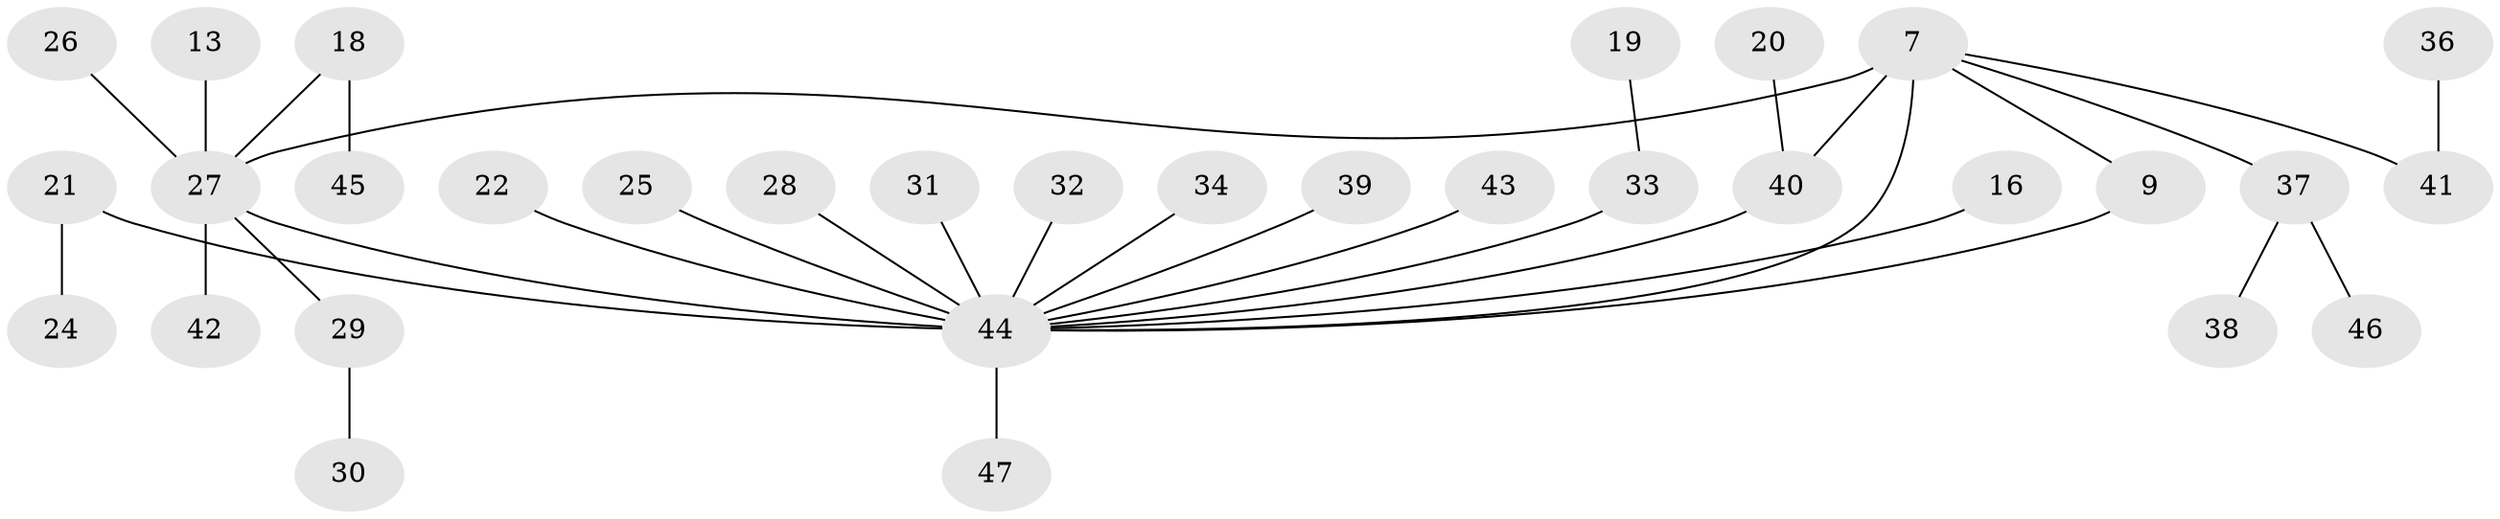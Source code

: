 // original degree distribution, {5: 0.0851063829787234, 6: 0.0425531914893617, 8: 0.0425531914893617, 2: 0.1702127659574468, 7: 0.02127659574468085, 4: 0.02127659574468085, 3: 0.0851063829787234, 1: 0.5319148936170213}
// Generated by graph-tools (version 1.1) at 2025/58/03/04/25 21:58:09]
// undirected, 32 vertices, 34 edges
graph export_dot {
graph [start="1"]
  node [color=gray90,style=filled];
  7 [super="+4"];
  9;
  13;
  16;
  18;
  19;
  20;
  21;
  22;
  24;
  25;
  26;
  27 [super="+2+5"];
  28;
  29;
  30;
  31;
  32;
  33 [super="+17"];
  34;
  36;
  37 [super="+11+12"];
  38;
  39;
  40 [super="+8"];
  41 [super="+35"];
  42 [super="+6"];
  43;
  44 [super="+23+10"];
  45;
  46;
  47;
  7 -- 9 [weight=2];
  7 -- 27 [weight=3];
  7 -- 40 [weight=2];
  7 -- 44;
  7 -- 37;
  7 -- 41;
  9 -- 44;
  13 -- 27;
  16 -- 44;
  18 -- 45;
  18 -- 27;
  19 -- 33;
  20 -- 40;
  21 -- 24;
  21 -- 44;
  22 -- 44;
  25 -- 44;
  26 -- 27;
  27 -- 44 [weight=4];
  27 -- 29;
  27 -- 42;
  28 -- 44;
  29 -- 30;
  31 -- 44;
  32 -- 44;
  33 -- 44;
  34 -- 44;
  36 -- 41;
  37 -- 38;
  37 -- 46;
  39 -- 44;
  40 -- 44;
  43 -- 44;
  44 -- 47;
}
